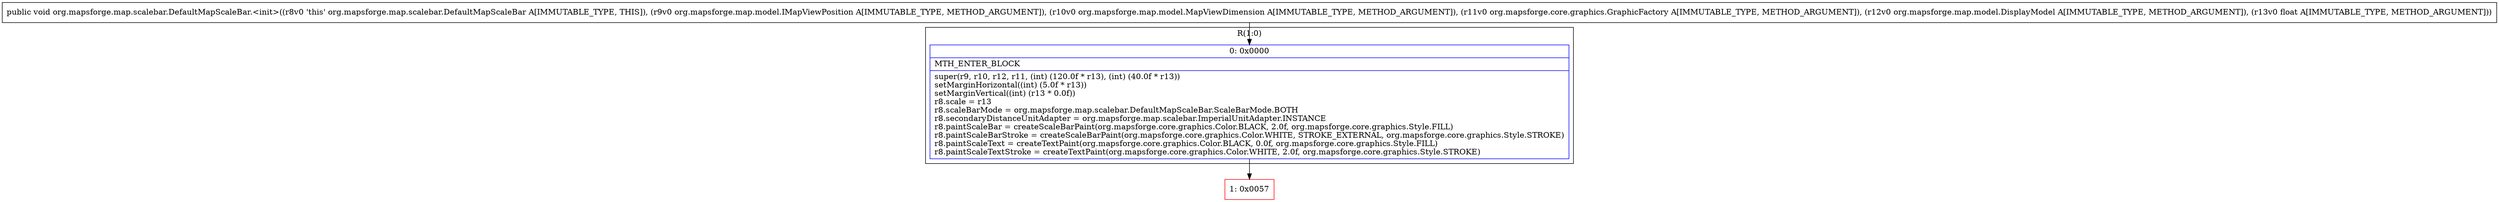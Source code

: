 digraph "CFG fororg.mapsforge.map.scalebar.DefaultMapScaleBar.\<init\>(Lorg\/mapsforge\/map\/model\/IMapViewPosition;Lorg\/mapsforge\/map\/model\/MapViewDimension;Lorg\/mapsforge\/core\/graphics\/GraphicFactory;Lorg\/mapsforge\/map\/model\/DisplayModel;F)V" {
subgraph cluster_Region_1742319607 {
label = "R(1:0)";
node [shape=record,color=blue];
Node_0 [shape=record,label="{0\:\ 0x0000|MTH_ENTER_BLOCK\l|super(r9, r10, r12, r11, (int) (120.0f * r13), (int) (40.0f * r13))\lsetMarginHorizontal((int) (5.0f * r13))\lsetMarginVertical((int) (r13 * 0.0f))\lr8.scale = r13\lr8.scaleBarMode = org.mapsforge.map.scalebar.DefaultMapScaleBar.ScaleBarMode.BOTH\lr8.secondaryDistanceUnitAdapter = org.mapsforge.map.scalebar.ImperialUnitAdapter.INSTANCE\lr8.paintScaleBar = createScaleBarPaint(org.mapsforge.core.graphics.Color.BLACK, 2.0f, org.mapsforge.core.graphics.Style.FILL)\lr8.paintScaleBarStroke = createScaleBarPaint(org.mapsforge.core.graphics.Color.WHITE, STROKE_EXTERNAL, org.mapsforge.core.graphics.Style.STROKE)\lr8.paintScaleText = createTextPaint(org.mapsforge.core.graphics.Color.BLACK, 0.0f, org.mapsforge.core.graphics.Style.FILL)\lr8.paintScaleTextStroke = createTextPaint(org.mapsforge.core.graphics.Color.WHITE, 2.0f, org.mapsforge.core.graphics.Style.STROKE)\l}"];
}
Node_1 [shape=record,color=red,label="{1\:\ 0x0057}"];
MethodNode[shape=record,label="{public void org.mapsforge.map.scalebar.DefaultMapScaleBar.\<init\>((r8v0 'this' org.mapsforge.map.scalebar.DefaultMapScaleBar A[IMMUTABLE_TYPE, THIS]), (r9v0 org.mapsforge.map.model.IMapViewPosition A[IMMUTABLE_TYPE, METHOD_ARGUMENT]), (r10v0 org.mapsforge.map.model.MapViewDimension A[IMMUTABLE_TYPE, METHOD_ARGUMENT]), (r11v0 org.mapsforge.core.graphics.GraphicFactory A[IMMUTABLE_TYPE, METHOD_ARGUMENT]), (r12v0 org.mapsforge.map.model.DisplayModel A[IMMUTABLE_TYPE, METHOD_ARGUMENT]), (r13v0 float A[IMMUTABLE_TYPE, METHOD_ARGUMENT])) }"];
MethodNode -> Node_0;
Node_0 -> Node_1;
}

